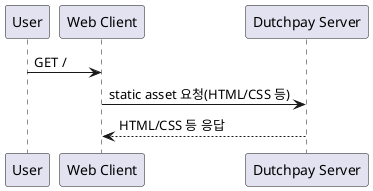 @startuml

participant User as User
participant "Web Client" as Web
participant "Dutchpay Server" as Server

User -> Web : GET /
Web -> Server : static asset 요청(HTML/CSS 등)
Server --> Web : HTML/CSS 등 응답

@enduml
